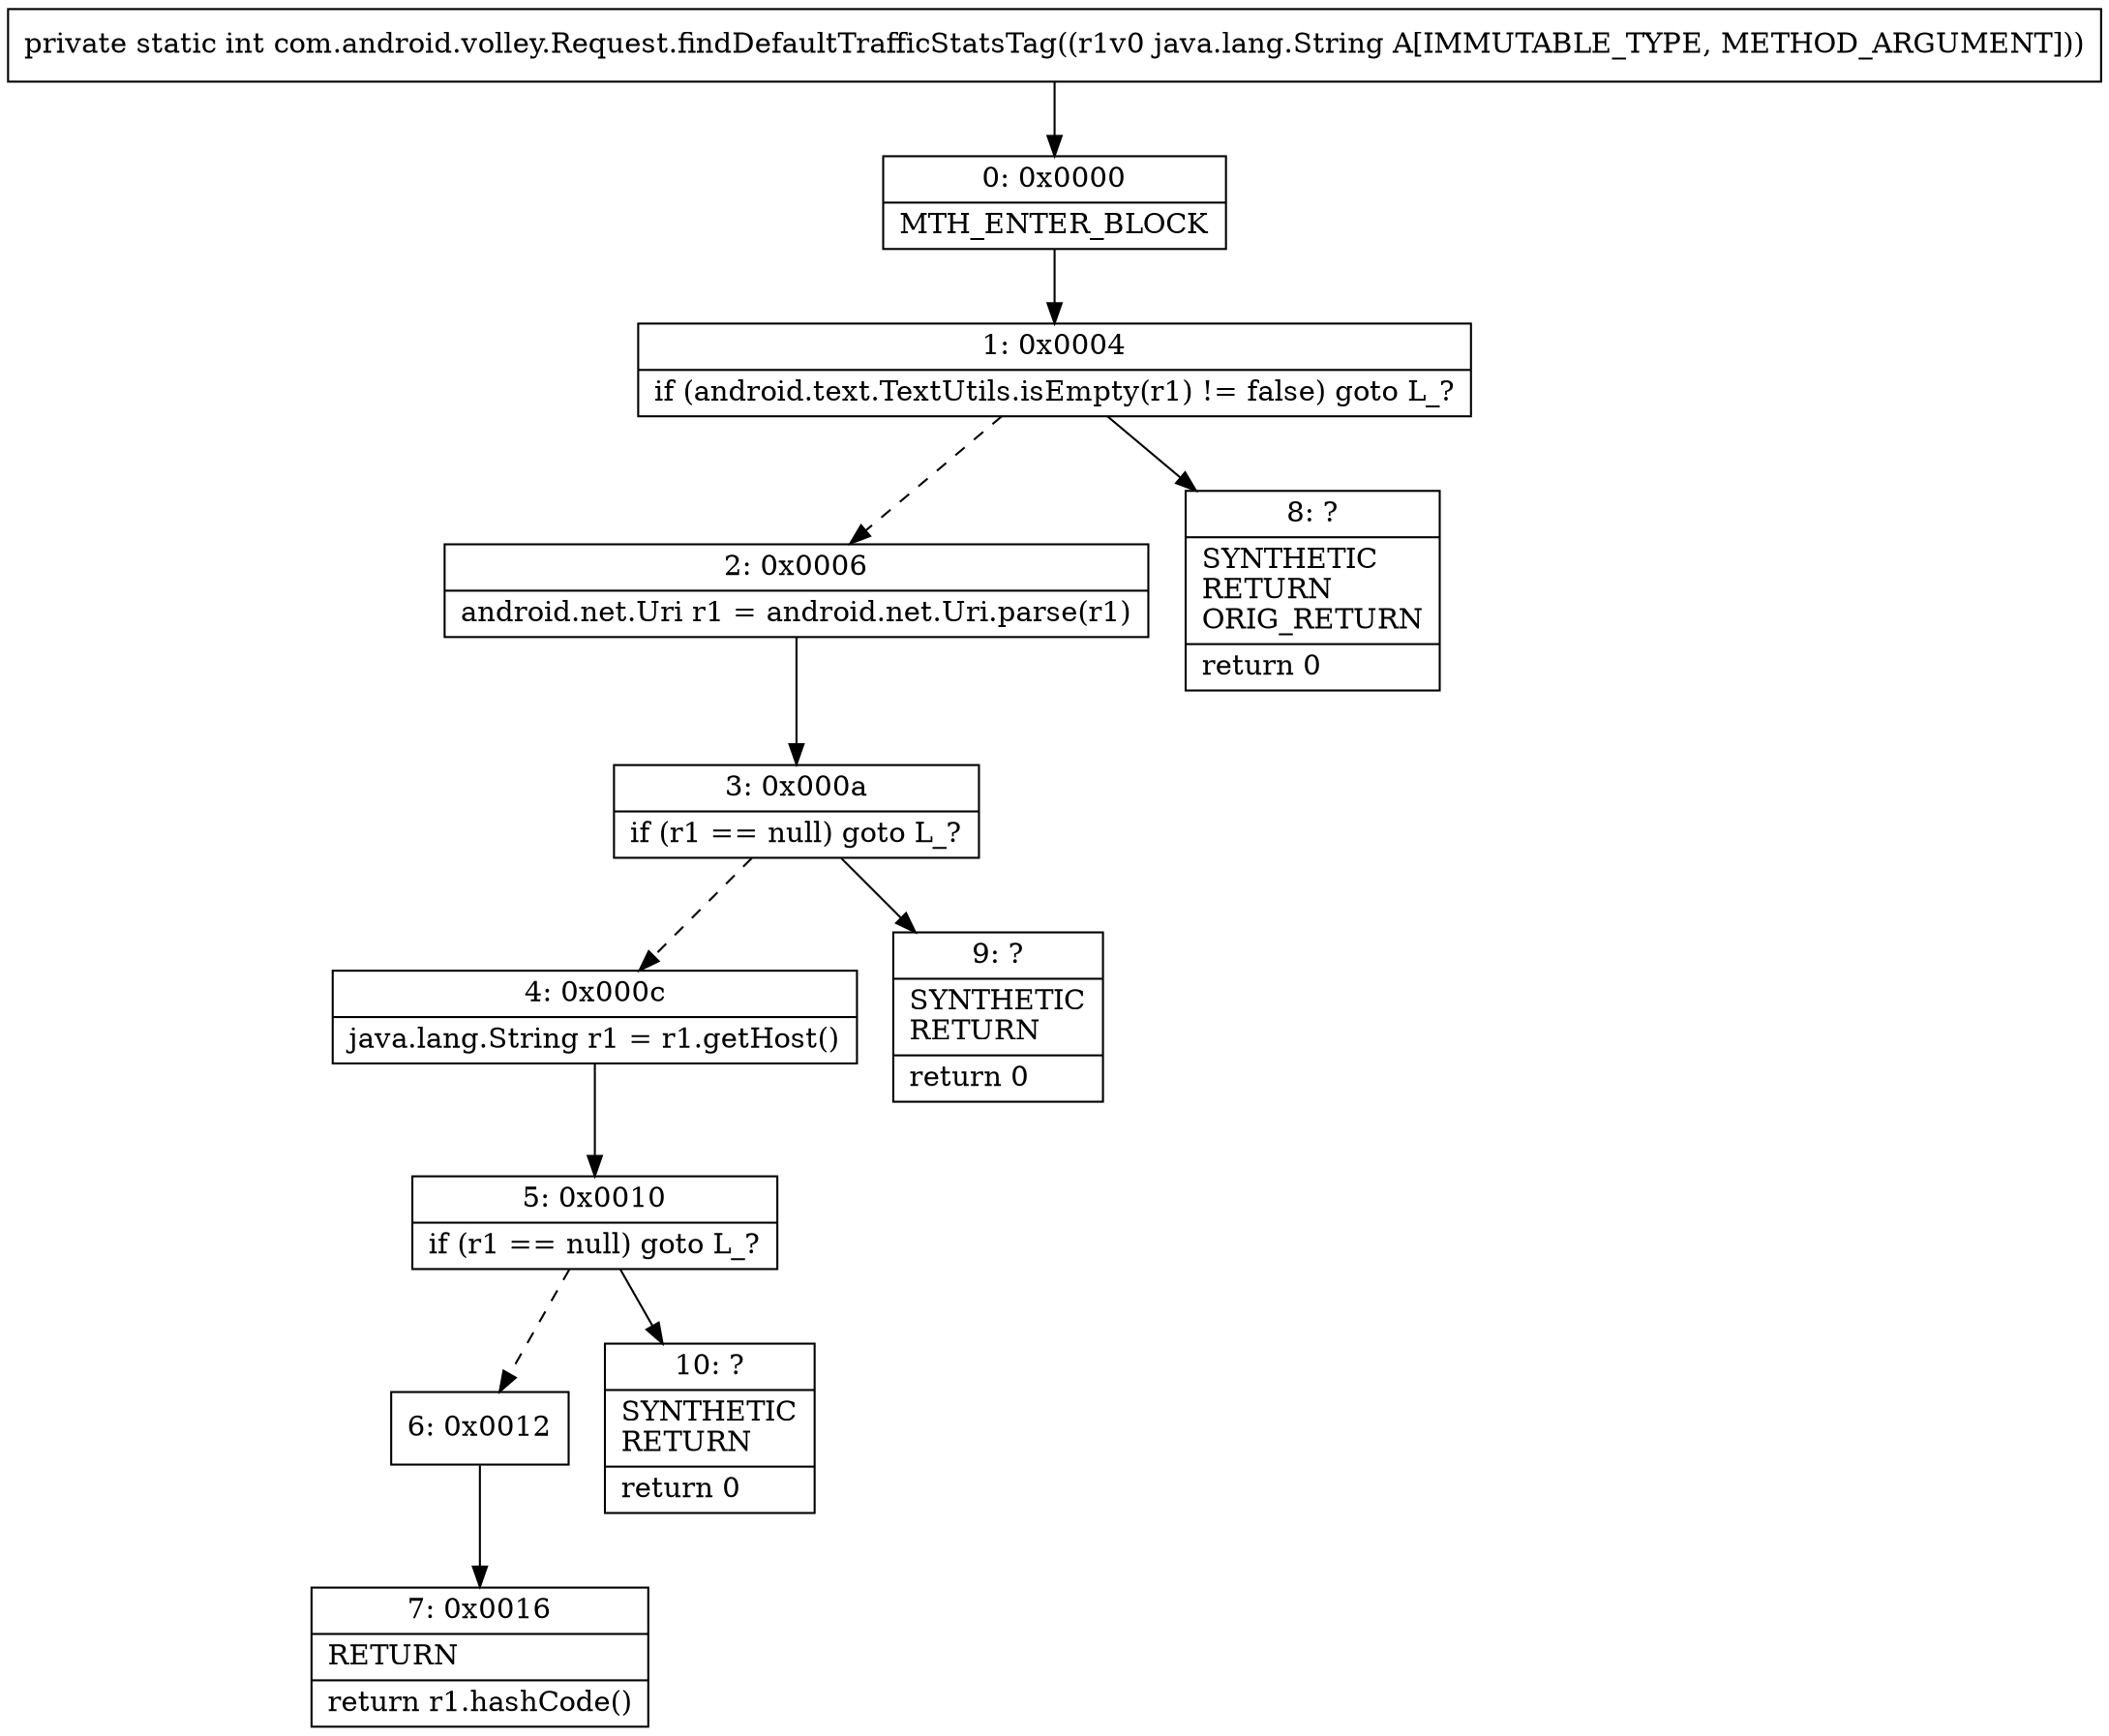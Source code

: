 digraph "CFG forcom.android.volley.Request.findDefaultTrafficStatsTag(Ljava\/lang\/String;)I" {
Node_0 [shape=record,label="{0\:\ 0x0000|MTH_ENTER_BLOCK\l}"];
Node_1 [shape=record,label="{1\:\ 0x0004|if (android.text.TextUtils.isEmpty(r1) != false) goto L_?\l}"];
Node_2 [shape=record,label="{2\:\ 0x0006|android.net.Uri r1 = android.net.Uri.parse(r1)\l}"];
Node_3 [shape=record,label="{3\:\ 0x000a|if (r1 == null) goto L_?\l}"];
Node_4 [shape=record,label="{4\:\ 0x000c|java.lang.String r1 = r1.getHost()\l}"];
Node_5 [shape=record,label="{5\:\ 0x0010|if (r1 == null) goto L_?\l}"];
Node_6 [shape=record,label="{6\:\ 0x0012}"];
Node_7 [shape=record,label="{7\:\ 0x0016|RETURN\l|return r1.hashCode()\l}"];
Node_8 [shape=record,label="{8\:\ ?|SYNTHETIC\lRETURN\lORIG_RETURN\l|return 0\l}"];
Node_9 [shape=record,label="{9\:\ ?|SYNTHETIC\lRETURN\l|return 0\l}"];
Node_10 [shape=record,label="{10\:\ ?|SYNTHETIC\lRETURN\l|return 0\l}"];
MethodNode[shape=record,label="{private static int com.android.volley.Request.findDefaultTrafficStatsTag((r1v0 java.lang.String A[IMMUTABLE_TYPE, METHOD_ARGUMENT])) }"];
MethodNode -> Node_0;
Node_0 -> Node_1;
Node_1 -> Node_2[style=dashed];
Node_1 -> Node_8;
Node_2 -> Node_3;
Node_3 -> Node_4[style=dashed];
Node_3 -> Node_9;
Node_4 -> Node_5;
Node_5 -> Node_6[style=dashed];
Node_5 -> Node_10;
Node_6 -> Node_7;
}

